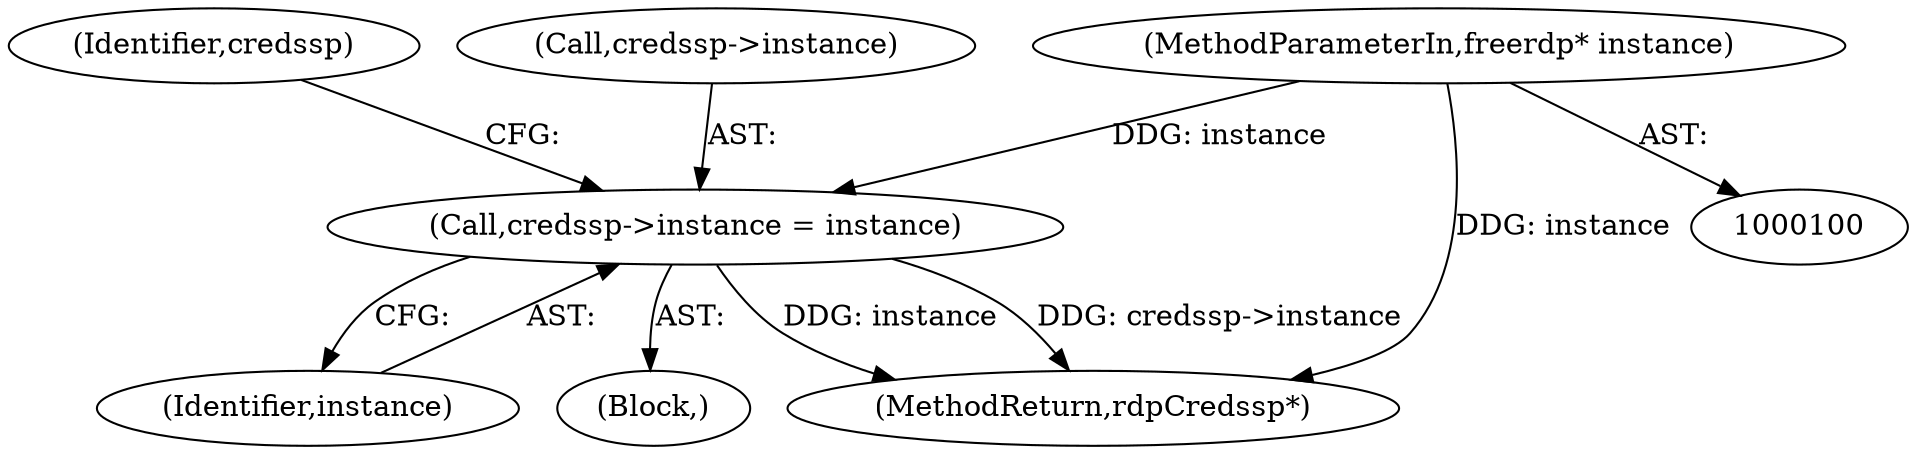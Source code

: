 digraph "0_FreeRDP_0773bb9303d24473fe1185d85a424dfe159aff53@pointer" {
"1000101" [label="(MethodParameterIn,freerdp* instance)"];
"1000126" [label="(Call,credssp->instance = instance)"];
"1000133" [label="(Identifier,credssp)"];
"1000130" [label="(Identifier,instance)"];
"1000127" [label="(Call,credssp->instance)"];
"1000121" [label="(Block,)"];
"1000265" [label="(MethodReturn,rdpCredssp*)"];
"1000126" [label="(Call,credssp->instance = instance)"];
"1000101" [label="(MethodParameterIn,freerdp* instance)"];
"1000101" -> "1000100"  [label="AST: "];
"1000101" -> "1000265"  [label="DDG: instance"];
"1000101" -> "1000126"  [label="DDG: instance"];
"1000126" -> "1000121"  [label="AST: "];
"1000126" -> "1000130"  [label="CFG: "];
"1000127" -> "1000126"  [label="AST: "];
"1000130" -> "1000126"  [label="AST: "];
"1000133" -> "1000126"  [label="CFG: "];
"1000126" -> "1000265"  [label="DDG: instance"];
"1000126" -> "1000265"  [label="DDG: credssp->instance"];
}
